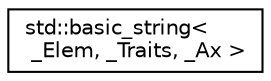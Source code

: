 digraph "Graphical Class Hierarchy"
{
  edge [fontname="Helvetica",fontsize="10",labelfontname="Helvetica",labelfontsize="10"];
  node [fontname="Helvetica",fontsize="10",shape=record];
  rankdir="LR";
  Node1 [label="std::basic_string\<\l _Elem, _Traits, _Ax \>",height=0.2,width=0.4,color="black", fillcolor="white", style="filled",URL="$classstd_1_1basic__string.html"];
}
